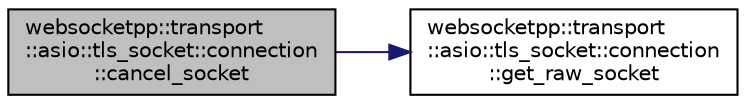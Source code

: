 digraph "websocketpp::transport::asio::tls_socket::connection::cancel_socket"
{
  edge [fontname="Helvetica",fontsize="10",labelfontname="Helvetica",labelfontsize="10"];
  node [fontname="Helvetica",fontsize="10",shape=record];
  rankdir="LR";
  Node0 [label="websocketpp::transport\l::asio::tls_socket::connection\l::cancel_socket",height=0.2,width=0.4,color="black", fillcolor="grey75", style="filled", fontcolor="black"];
  Node0 -> Node1 [color="midnightblue",fontsize="10",style="solid",fontname="Helvetica"];
  Node1 [label="websocketpp::transport\l::asio::tls_socket::connection\l::get_raw_socket",height=0.2,width=0.4,color="black", fillcolor="white", style="filled",URL="$classwebsocketpp_1_1transport_1_1asio_1_1tls__socket_1_1connection.html#af8863f2d811106240b9ef43f6868c918",tooltip="Retrieve a pointer to the underlying socket. "];
}
